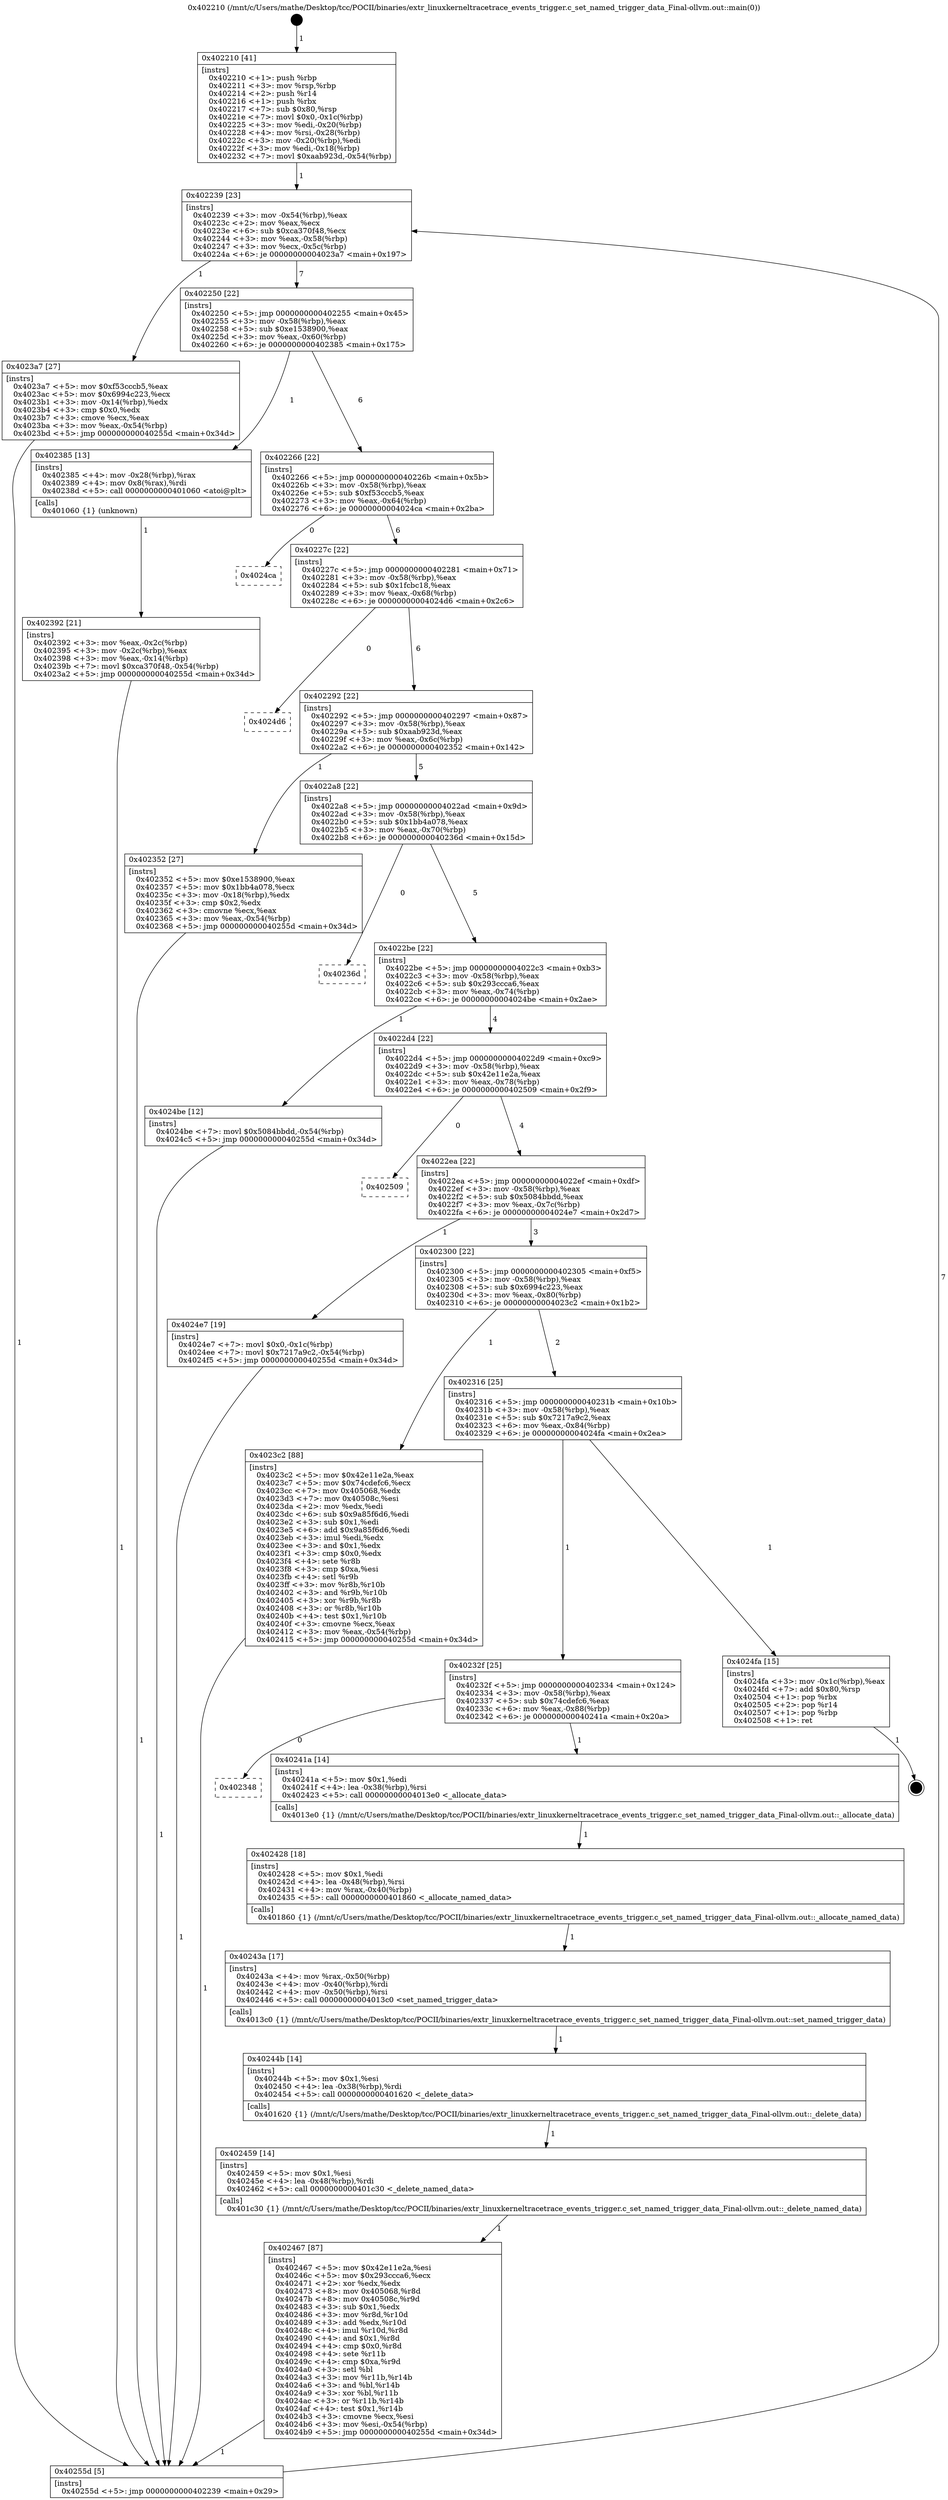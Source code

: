 digraph "0x402210" {
  label = "0x402210 (/mnt/c/Users/mathe/Desktop/tcc/POCII/binaries/extr_linuxkerneltracetrace_events_trigger.c_set_named_trigger_data_Final-ollvm.out::main(0))"
  labelloc = "t"
  node[shape=record]

  Entry [label="",width=0.3,height=0.3,shape=circle,fillcolor=black,style=filled]
  "0x402239" [label="{
     0x402239 [23]\l
     | [instrs]\l
     &nbsp;&nbsp;0x402239 \<+3\>: mov -0x54(%rbp),%eax\l
     &nbsp;&nbsp;0x40223c \<+2\>: mov %eax,%ecx\l
     &nbsp;&nbsp;0x40223e \<+6\>: sub $0xca370f48,%ecx\l
     &nbsp;&nbsp;0x402244 \<+3\>: mov %eax,-0x58(%rbp)\l
     &nbsp;&nbsp;0x402247 \<+3\>: mov %ecx,-0x5c(%rbp)\l
     &nbsp;&nbsp;0x40224a \<+6\>: je 00000000004023a7 \<main+0x197\>\l
  }"]
  "0x4023a7" [label="{
     0x4023a7 [27]\l
     | [instrs]\l
     &nbsp;&nbsp;0x4023a7 \<+5\>: mov $0xf53cccb5,%eax\l
     &nbsp;&nbsp;0x4023ac \<+5\>: mov $0x6994c223,%ecx\l
     &nbsp;&nbsp;0x4023b1 \<+3\>: mov -0x14(%rbp),%edx\l
     &nbsp;&nbsp;0x4023b4 \<+3\>: cmp $0x0,%edx\l
     &nbsp;&nbsp;0x4023b7 \<+3\>: cmove %ecx,%eax\l
     &nbsp;&nbsp;0x4023ba \<+3\>: mov %eax,-0x54(%rbp)\l
     &nbsp;&nbsp;0x4023bd \<+5\>: jmp 000000000040255d \<main+0x34d\>\l
  }"]
  "0x402250" [label="{
     0x402250 [22]\l
     | [instrs]\l
     &nbsp;&nbsp;0x402250 \<+5\>: jmp 0000000000402255 \<main+0x45\>\l
     &nbsp;&nbsp;0x402255 \<+3\>: mov -0x58(%rbp),%eax\l
     &nbsp;&nbsp;0x402258 \<+5\>: sub $0xe1538900,%eax\l
     &nbsp;&nbsp;0x40225d \<+3\>: mov %eax,-0x60(%rbp)\l
     &nbsp;&nbsp;0x402260 \<+6\>: je 0000000000402385 \<main+0x175\>\l
  }"]
  Exit [label="",width=0.3,height=0.3,shape=circle,fillcolor=black,style=filled,peripheries=2]
  "0x402385" [label="{
     0x402385 [13]\l
     | [instrs]\l
     &nbsp;&nbsp;0x402385 \<+4\>: mov -0x28(%rbp),%rax\l
     &nbsp;&nbsp;0x402389 \<+4\>: mov 0x8(%rax),%rdi\l
     &nbsp;&nbsp;0x40238d \<+5\>: call 0000000000401060 \<atoi@plt\>\l
     | [calls]\l
     &nbsp;&nbsp;0x401060 \{1\} (unknown)\l
  }"]
  "0x402266" [label="{
     0x402266 [22]\l
     | [instrs]\l
     &nbsp;&nbsp;0x402266 \<+5\>: jmp 000000000040226b \<main+0x5b\>\l
     &nbsp;&nbsp;0x40226b \<+3\>: mov -0x58(%rbp),%eax\l
     &nbsp;&nbsp;0x40226e \<+5\>: sub $0xf53cccb5,%eax\l
     &nbsp;&nbsp;0x402273 \<+3\>: mov %eax,-0x64(%rbp)\l
     &nbsp;&nbsp;0x402276 \<+6\>: je 00000000004024ca \<main+0x2ba\>\l
  }"]
  "0x402467" [label="{
     0x402467 [87]\l
     | [instrs]\l
     &nbsp;&nbsp;0x402467 \<+5\>: mov $0x42e11e2a,%esi\l
     &nbsp;&nbsp;0x40246c \<+5\>: mov $0x293ccca6,%ecx\l
     &nbsp;&nbsp;0x402471 \<+2\>: xor %edx,%edx\l
     &nbsp;&nbsp;0x402473 \<+8\>: mov 0x405068,%r8d\l
     &nbsp;&nbsp;0x40247b \<+8\>: mov 0x40508c,%r9d\l
     &nbsp;&nbsp;0x402483 \<+3\>: sub $0x1,%edx\l
     &nbsp;&nbsp;0x402486 \<+3\>: mov %r8d,%r10d\l
     &nbsp;&nbsp;0x402489 \<+3\>: add %edx,%r10d\l
     &nbsp;&nbsp;0x40248c \<+4\>: imul %r10d,%r8d\l
     &nbsp;&nbsp;0x402490 \<+4\>: and $0x1,%r8d\l
     &nbsp;&nbsp;0x402494 \<+4\>: cmp $0x0,%r8d\l
     &nbsp;&nbsp;0x402498 \<+4\>: sete %r11b\l
     &nbsp;&nbsp;0x40249c \<+4\>: cmp $0xa,%r9d\l
     &nbsp;&nbsp;0x4024a0 \<+3\>: setl %bl\l
     &nbsp;&nbsp;0x4024a3 \<+3\>: mov %r11b,%r14b\l
     &nbsp;&nbsp;0x4024a6 \<+3\>: and %bl,%r14b\l
     &nbsp;&nbsp;0x4024a9 \<+3\>: xor %bl,%r11b\l
     &nbsp;&nbsp;0x4024ac \<+3\>: or %r11b,%r14b\l
     &nbsp;&nbsp;0x4024af \<+4\>: test $0x1,%r14b\l
     &nbsp;&nbsp;0x4024b3 \<+3\>: cmovne %ecx,%esi\l
     &nbsp;&nbsp;0x4024b6 \<+3\>: mov %esi,-0x54(%rbp)\l
     &nbsp;&nbsp;0x4024b9 \<+5\>: jmp 000000000040255d \<main+0x34d\>\l
  }"]
  "0x4024ca" [label="{
     0x4024ca\l
  }", style=dashed]
  "0x40227c" [label="{
     0x40227c [22]\l
     | [instrs]\l
     &nbsp;&nbsp;0x40227c \<+5\>: jmp 0000000000402281 \<main+0x71\>\l
     &nbsp;&nbsp;0x402281 \<+3\>: mov -0x58(%rbp),%eax\l
     &nbsp;&nbsp;0x402284 \<+5\>: sub $0x1fcbc18,%eax\l
     &nbsp;&nbsp;0x402289 \<+3\>: mov %eax,-0x68(%rbp)\l
     &nbsp;&nbsp;0x40228c \<+6\>: je 00000000004024d6 \<main+0x2c6\>\l
  }"]
  "0x402459" [label="{
     0x402459 [14]\l
     | [instrs]\l
     &nbsp;&nbsp;0x402459 \<+5\>: mov $0x1,%esi\l
     &nbsp;&nbsp;0x40245e \<+4\>: lea -0x48(%rbp),%rdi\l
     &nbsp;&nbsp;0x402462 \<+5\>: call 0000000000401c30 \<_delete_named_data\>\l
     | [calls]\l
     &nbsp;&nbsp;0x401c30 \{1\} (/mnt/c/Users/mathe/Desktop/tcc/POCII/binaries/extr_linuxkerneltracetrace_events_trigger.c_set_named_trigger_data_Final-ollvm.out::_delete_named_data)\l
  }"]
  "0x4024d6" [label="{
     0x4024d6\l
  }", style=dashed]
  "0x402292" [label="{
     0x402292 [22]\l
     | [instrs]\l
     &nbsp;&nbsp;0x402292 \<+5\>: jmp 0000000000402297 \<main+0x87\>\l
     &nbsp;&nbsp;0x402297 \<+3\>: mov -0x58(%rbp),%eax\l
     &nbsp;&nbsp;0x40229a \<+5\>: sub $0xaab923d,%eax\l
     &nbsp;&nbsp;0x40229f \<+3\>: mov %eax,-0x6c(%rbp)\l
     &nbsp;&nbsp;0x4022a2 \<+6\>: je 0000000000402352 \<main+0x142\>\l
  }"]
  "0x40244b" [label="{
     0x40244b [14]\l
     | [instrs]\l
     &nbsp;&nbsp;0x40244b \<+5\>: mov $0x1,%esi\l
     &nbsp;&nbsp;0x402450 \<+4\>: lea -0x38(%rbp),%rdi\l
     &nbsp;&nbsp;0x402454 \<+5\>: call 0000000000401620 \<_delete_data\>\l
     | [calls]\l
     &nbsp;&nbsp;0x401620 \{1\} (/mnt/c/Users/mathe/Desktop/tcc/POCII/binaries/extr_linuxkerneltracetrace_events_trigger.c_set_named_trigger_data_Final-ollvm.out::_delete_data)\l
  }"]
  "0x402352" [label="{
     0x402352 [27]\l
     | [instrs]\l
     &nbsp;&nbsp;0x402352 \<+5\>: mov $0xe1538900,%eax\l
     &nbsp;&nbsp;0x402357 \<+5\>: mov $0x1bb4a078,%ecx\l
     &nbsp;&nbsp;0x40235c \<+3\>: mov -0x18(%rbp),%edx\l
     &nbsp;&nbsp;0x40235f \<+3\>: cmp $0x2,%edx\l
     &nbsp;&nbsp;0x402362 \<+3\>: cmovne %ecx,%eax\l
     &nbsp;&nbsp;0x402365 \<+3\>: mov %eax,-0x54(%rbp)\l
     &nbsp;&nbsp;0x402368 \<+5\>: jmp 000000000040255d \<main+0x34d\>\l
  }"]
  "0x4022a8" [label="{
     0x4022a8 [22]\l
     | [instrs]\l
     &nbsp;&nbsp;0x4022a8 \<+5\>: jmp 00000000004022ad \<main+0x9d\>\l
     &nbsp;&nbsp;0x4022ad \<+3\>: mov -0x58(%rbp),%eax\l
     &nbsp;&nbsp;0x4022b0 \<+5\>: sub $0x1bb4a078,%eax\l
     &nbsp;&nbsp;0x4022b5 \<+3\>: mov %eax,-0x70(%rbp)\l
     &nbsp;&nbsp;0x4022b8 \<+6\>: je 000000000040236d \<main+0x15d\>\l
  }"]
  "0x40255d" [label="{
     0x40255d [5]\l
     | [instrs]\l
     &nbsp;&nbsp;0x40255d \<+5\>: jmp 0000000000402239 \<main+0x29\>\l
  }"]
  "0x402210" [label="{
     0x402210 [41]\l
     | [instrs]\l
     &nbsp;&nbsp;0x402210 \<+1\>: push %rbp\l
     &nbsp;&nbsp;0x402211 \<+3\>: mov %rsp,%rbp\l
     &nbsp;&nbsp;0x402214 \<+2\>: push %r14\l
     &nbsp;&nbsp;0x402216 \<+1\>: push %rbx\l
     &nbsp;&nbsp;0x402217 \<+7\>: sub $0x80,%rsp\l
     &nbsp;&nbsp;0x40221e \<+7\>: movl $0x0,-0x1c(%rbp)\l
     &nbsp;&nbsp;0x402225 \<+3\>: mov %edi,-0x20(%rbp)\l
     &nbsp;&nbsp;0x402228 \<+4\>: mov %rsi,-0x28(%rbp)\l
     &nbsp;&nbsp;0x40222c \<+3\>: mov -0x20(%rbp),%edi\l
     &nbsp;&nbsp;0x40222f \<+3\>: mov %edi,-0x18(%rbp)\l
     &nbsp;&nbsp;0x402232 \<+7\>: movl $0xaab923d,-0x54(%rbp)\l
  }"]
  "0x402392" [label="{
     0x402392 [21]\l
     | [instrs]\l
     &nbsp;&nbsp;0x402392 \<+3\>: mov %eax,-0x2c(%rbp)\l
     &nbsp;&nbsp;0x402395 \<+3\>: mov -0x2c(%rbp),%eax\l
     &nbsp;&nbsp;0x402398 \<+3\>: mov %eax,-0x14(%rbp)\l
     &nbsp;&nbsp;0x40239b \<+7\>: movl $0xca370f48,-0x54(%rbp)\l
     &nbsp;&nbsp;0x4023a2 \<+5\>: jmp 000000000040255d \<main+0x34d\>\l
  }"]
  "0x40243a" [label="{
     0x40243a [17]\l
     | [instrs]\l
     &nbsp;&nbsp;0x40243a \<+4\>: mov %rax,-0x50(%rbp)\l
     &nbsp;&nbsp;0x40243e \<+4\>: mov -0x40(%rbp),%rdi\l
     &nbsp;&nbsp;0x402442 \<+4\>: mov -0x50(%rbp),%rsi\l
     &nbsp;&nbsp;0x402446 \<+5\>: call 00000000004013c0 \<set_named_trigger_data\>\l
     | [calls]\l
     &nbsp;&nbsp;0x4013c0 \{1\} (/mnt/c/Users/mathe/Desktop/tcc/POCII/binaries/extr_linuxkerneltracetrace_events_trigger.c_set_named_trigger_data_Final-ollvm.out::set_named_trigger_data)\l
  }"]
  "0x40236d" [label="{
     0x40236d\l
  }", style=dashed]
  "0x4022be" [label="{
     0x4022be [22]\l
     | [instrs]\l
     &nbsp;&nbsp;0x4022be \<+5\>: jmp 00000000004022c3 \<main+0xb3\>\l
     &nbsp;&nbsp;0x4022c3 \<+3\>: mov -0x58(%rbp),%eax\l
     &nbsp;&nbsp;0x4022c6 \<+5\>: sub $0x293ccca6,%eax\l
     &nbsp;&nbsp;0x4022cb \<+3\>: mov %eax,-0x74(%rbp)\l
     &nbsp;&nbsp;0x4022ce \<+6\>: je 00000000004024be \<main+0x2ae\>\l
  }"]
  "0x402428" [label="{
     0x402428 [18]\l
     | [instrs]\l
     &nbsp;&nbsp;0x402428 \<+5\>: mov $0x1,%edi\l
     &nbsp;&nbsp;0x40242d \<+4\>: lea -0x48(%rbp),%rsi\l
     &nbsp;&nbsp;0x402431 \<+4\>: mov %rax,-0x40(%rbp)\l
     &nbsp;&nbsp;0x402435 \<+5\>: call 0000000000401860 \<_allocate_named_data\>\l
     | [calls]\l
     &nbsp;&nbsp;0x401860 \{1\} (/mnt/c/Users/mathe/Desktop/tcc/POCII/binaries/extr_linuxkerneltracetrace_events_trigger.c_set_named_trigger_data_Final-ollvm.out::_allocate_named_data)\l
  }"]
  "0x4024be" [label="{
     0x4024be [12]\l
     | [instrs]\l
     &nbsp;&nbsp;0x4024be \<+7\>: movl $0x5084bbdd,-0x54(%rbp)\l
     &nbsp;&nbsp;0x4024c5 \<+5\>: jmp 000000000040255d \<main+0x34d\>\l
  }"]
  "0x4022d4" [label="{
     0x4022d4 [22]\l
     | [instrs]\l
     &nbsp;&nbsp;0x4022d4 \<+5\>: jmp 00000000004022d9 \<main+0xc9\>\l
     &nbsp;&nbsp;0x4022d9 \<+3\>: mov -0x58(%rbp),%eax\l
     &nbsp;&nbsp;0x4022dc \<+5\>: sub $0x42e11e2a,%eax\l
     &nbsp;&nbsp;0x4022e1 \<+3\>: mov %eax,-0x78(%rbp)\l
     &nbsp;&nbsp;0x4022e4 \<+6\>: je 0000000000402509 \<main+0x2f9\>\l
  }"]
  "0x402348" [label="{
     0x402348\l
  }", style=dashed]
  "0x402509" [label="{
     0x402509\l
  }", style=dashed]
  "0x4022ea" [label="{
     0x4022ea [22]\l
     | [instrs]\l
     &nbsp;&nbsp;0x4022ea \<+5\>: jmp 00000000004022ef \<main+0xdf\>\l
     &nbsp;&nbsp;0x4022ef \<+3\>: mov -0x58(%rbp),%eax\l
     &nbsp;&nbsp;0x4022f2 \<+5\>: sub $0x5084bbdd,%eax\l
     &nbsp;&nbsp;0x4022f7 \<+3\>: mov %eax,-0x7c(%rbp)\l
     &nbsp;&nbsp;0x4022fa \<+6\>: je 00000000004024e7 \<main+0x2d7\>\l
  }"]
  "0x40241a" [label="{
     0x40241a [14]\l
     | [instrs]\l
     &nbsp;&nbsp;0x40241a \<+5\>: mov $0x1,%edi\l
     &nbsp;&nbsp;0x40241f \<+4\>: lea -0x38(%rbp),%rsi\l
     &nbsp;&nbsp;0x402423 \<+5\>: call 00000000004013e0 \<_allocate_data\>\l
     | [calls]\l
     &nbsp;&nbsp;0x4013e0 \{1\} (/mnt/c/Users/mathe/Desktop/tcc/POCII/binaries/extr_linuxkerneltracetrace_events_trigger.c_set_named_trigger_data_Final-ollvm.out::_allocate_data)\l
  }"]
  "0x4024e7" [label="{
     0x4024e7 [19]\l
     | [instrs]\l
     &nbsp;&nbsp;0x4024e7 \<+7\>: movl $0x0,-0x1c(%rbp)\l
     &nbsp;&nbsp;0x4024ee \<+7\>: movl $0x7217a9c2,-0x54(%rbp)\l
     &nbsp;&nbsp;0x4024f5 \<+5\>: jmp 000000000040255d \<main+0x34d\>\l
  }"]
  "0x402300" [label="{
     0x402300 [22]\l
     | [instrs]\l
     &nbsp;&nbsp;0x402300 \<+5\>: jmp 0000000000402305 \<main+0xf5\>\l
     &nbsp;&nbsp;0x402305 \<+3\>: mov -0x58(%rbp),%eax\l
     &nbsp;&nbsp;0x402308 \<+5\>: sub $0x6994c223,%eax\l
     &nbsp;&nbsp;0x40230d \<+3\>: mov %eax,-0x80(%rbp)\l
     &nbsp;&nbsp;0x402310 \<+6\>: je 00000000004023c2 \<main+0x1b2\>\l
  }"]
  "0x40232f" [label="{
     0x40232f [25]\l
     | [instrs]\l
     &nbsp;&nbsp;0x40232f \<+5\>: jmp 0000000000402334 \<main+0x124\>\l
     &nbsp;&nbsp;0x402334 \<+3\>: mov -0x58(%rbp),%eax\l
     &nbsp;&nbsp;0x402337 \<+5\>: sub $0x74cdefc6,%eax\l
     &nbsp;&nbsp;0x40233c \<+6\>: mov %eax,-0x88(%rbp)\l
     &nbsp;&nbsp;0x402342 \<+6\>: je 000000000040241a \<main+0x20a\>\l
  }"]
  "0x4023c2" [label="{
     0x4023c2 [88]\l
     | [instrs]\l
     &nbsp;&nbsp;0x4023c2 \<+5\>: mov $0x42e11e2a,%eax\l
     &nbsp;&nbsp;0x4023c7 \<+5\>: mov $0x74cdefc6,%ecx\l
     &nbsp;&nbsp;0x4023cc \<+7\>: mov 0x405068,%edx\l
     &nbsp;&nbsp;0x4023d3 \<+7\>: mov 0x40508c,%esi\l
     &nbsp;&nbsp;0x4023da \<+2\>: mov %edx,%edi\l
     &nbsp;&nbsp;0x4023dc \<+6\>: sub $0x9a85f6d6,%edi\l
     &nbsp;&nbsp;0x4023e2 \<+3\>: sub $0x1,%edi\l
     &nbsp;&nbsp;0x4023e5 \<+6\>: add $0x9a85f6d6,%edi\l
     &nbsp;&nbsp;0x4023eb \<+3\>: imul %edi,%edx\l
     &nbsp;&nbsp;0x4023ee \<+3\>: and $0x1,%edx\l
     &nbsp;&nbsp;0x4023f1 \<+3\>: cmp $0x0,%edx\l
     &nbsp;&nbsp;0x4023f4 \<+4\>: sete %r8b\l
     &nbsp;&nbsp;0x4023f8 \<+3\>: cmp $0xa,%esi\l
     &nbsp;&nbsp;0x4023fb \<+4\>: setl %r9b\l
     &nbsp;&nbsp;0x4023ff \<+3\>: mov %r8b,%r10b\l
     &nbsp;&nbsp;0x402402 \<+3\>: and %r9b,%r10b\l
     &nbsp;&nbsp;0x402405 \<+3\>: xor %r9b,%r8b\l
     &nbsp;&nbsp;0x402408 \<+3\>: or %r8b,%r10b\l
     &nbsp;&nbsp;0x40240b \<+4\>: test $0x1,%r10b\l
     &nbsp;&nbsp;0x40240f \<+3\>: cmovne %ecx,%eax\l
     &nbsp;&nbsp;0x402412 \<+3\>: mov %eax,-0x54(%rbp)\l
     &nbsp;&nbsp;0x402415 \<+5\>: jmp 000000000040255d \<main+0x34d\>\l
  }"]
  "0x402316" [label="{
     0x402316 [25]\l
     | [instrs]\l
     &nbsp;&nbsp;0x402316 \<+5\>: jmp 000000000040231b \<main+0x10b\>\l
     &nbsp;&nbsp;0x40231b \<+3\>: mov -0x58(%rbp),%eax\l
     &nbsp;&nbsp;0x40231e \<+5\>: sub $0x7217a9c2,%eax\l
     &nbsp;&nbsp;0x402323 \<+6\>: mov %eax,-0x84(%rbp)\l
     &nbsp;&nbsp;0x402329 \<+6\>: je 00000000004024fa \<main+0x2ea\>\l
  }"]
  "0x4024fa" [label="{
     0x4024fa [15]\l
     | [instrs]\l
     &nbsp;&nbsp;0x4024fa \<+3\>: mov -0x1c(%rbp),%eax\l
     &nbsp;&nbsp;0x4024fd \<+7\>: add $0x80,%rsp\l
     &nbsp;&nbsp;0x402504 \<+1\>: pop %rbx\l
     &nbsp;&nbsp;0x402505 \<+2\>: pop %r14\l
     &nbsp;&nbsp;0x402507 \<+1\>: pop %rbp\l
     &nbsp;&nbsp;0x402508 \<+1\>: ret\l
  }"]
  Entry -> "0x402210" [label=" 1"]
  "0x402239" -> "0x4023a7" [label=" 1"]
  "0x402239" -> "0x402250" [label=" 7"]
  "0x4024fa" -> Exit [label=" 1"]
  "0x402250" -> "0x402385" [label=" 1"]
  "0x402250" -> "0x402266" [label=" 6"]
  "0x4024e7" -> "0x40255d" [label=" 1"]
  "0x402266" -> "0x4024ca" [label=" 0"]
  "0x402266" -> "0x40227c" [label=" 6"]
  "0x4024be" -> "0x40255d" [label=" 1"]
  "0x40227c" -> "0x4024d6" [label=" 0"]
  "0x40227c" -> "0x402292" [label=" 6"]
  "0x402467" -> "0x40255d" [label=" 1"]
  "0x402292" -> "0x402352" [label=" 1"]
  "0x402292" -> "0x4022a8" [label=" 5"]
  "0x402352" -> "0x40255d" [label=" 1"]
  "0x402210" -> "0x402239" [label=" 1"]
  "0x40255d" -> "0x402239" [label=" 7"]
  "0x402385" -> "0x402392" [label=" 1"]
  "0x402392" -> "0x40255d" [label=" 1"]
  "0x4023a7" -> "0x40255d" [label=" 1"]
  "0x402459" -> "0x402467" [label=" 1"]
  "0x4022a8" -> "0x40236d" [label=" 0"]
  "0x4022a8" -> "0x4022be" [label=" 5"]
  "0x40244b" -> "0x402459" [label=" 1"]
  "0x4022be" -> "0x4024be" [label=" 1"]
  "0x4022be" -> "0x4022d4" [label=" 4"]
  "0x40243a" -> "0x40244b" [label=" 1"]
  "0x4022d4" -> "0x402509" [label=" 0"]
  "0x4022d4" -> "0x4022ea" [label=" 4"]
  "0x402428" -> "0x40243a" [label=" 1"]
  "0x4022ea" -> "0x4024e7" [label=" 1"]
  "0x4022ea" -> "0x402300" [label=" 3"]
  "0x40241a" -> "0x402428" [label=" 1"]
  "0x402300" -> "0x4023c2" [label=" 1"]
  "0x402300" -> "0x402316" [label=" 2"]
  "0x4023c2" -> "0x40255d" [label=" 1"]
  "0x40232f" -> "0x40241a" [label=" 1"]
  "0x402316" -> "0x4024fa" [label=" 1"]
  "0x402316" -> "0x40232f" [label=" 1"]
  "0x40232f" -> "0x402348" [label=" 0"]
}
